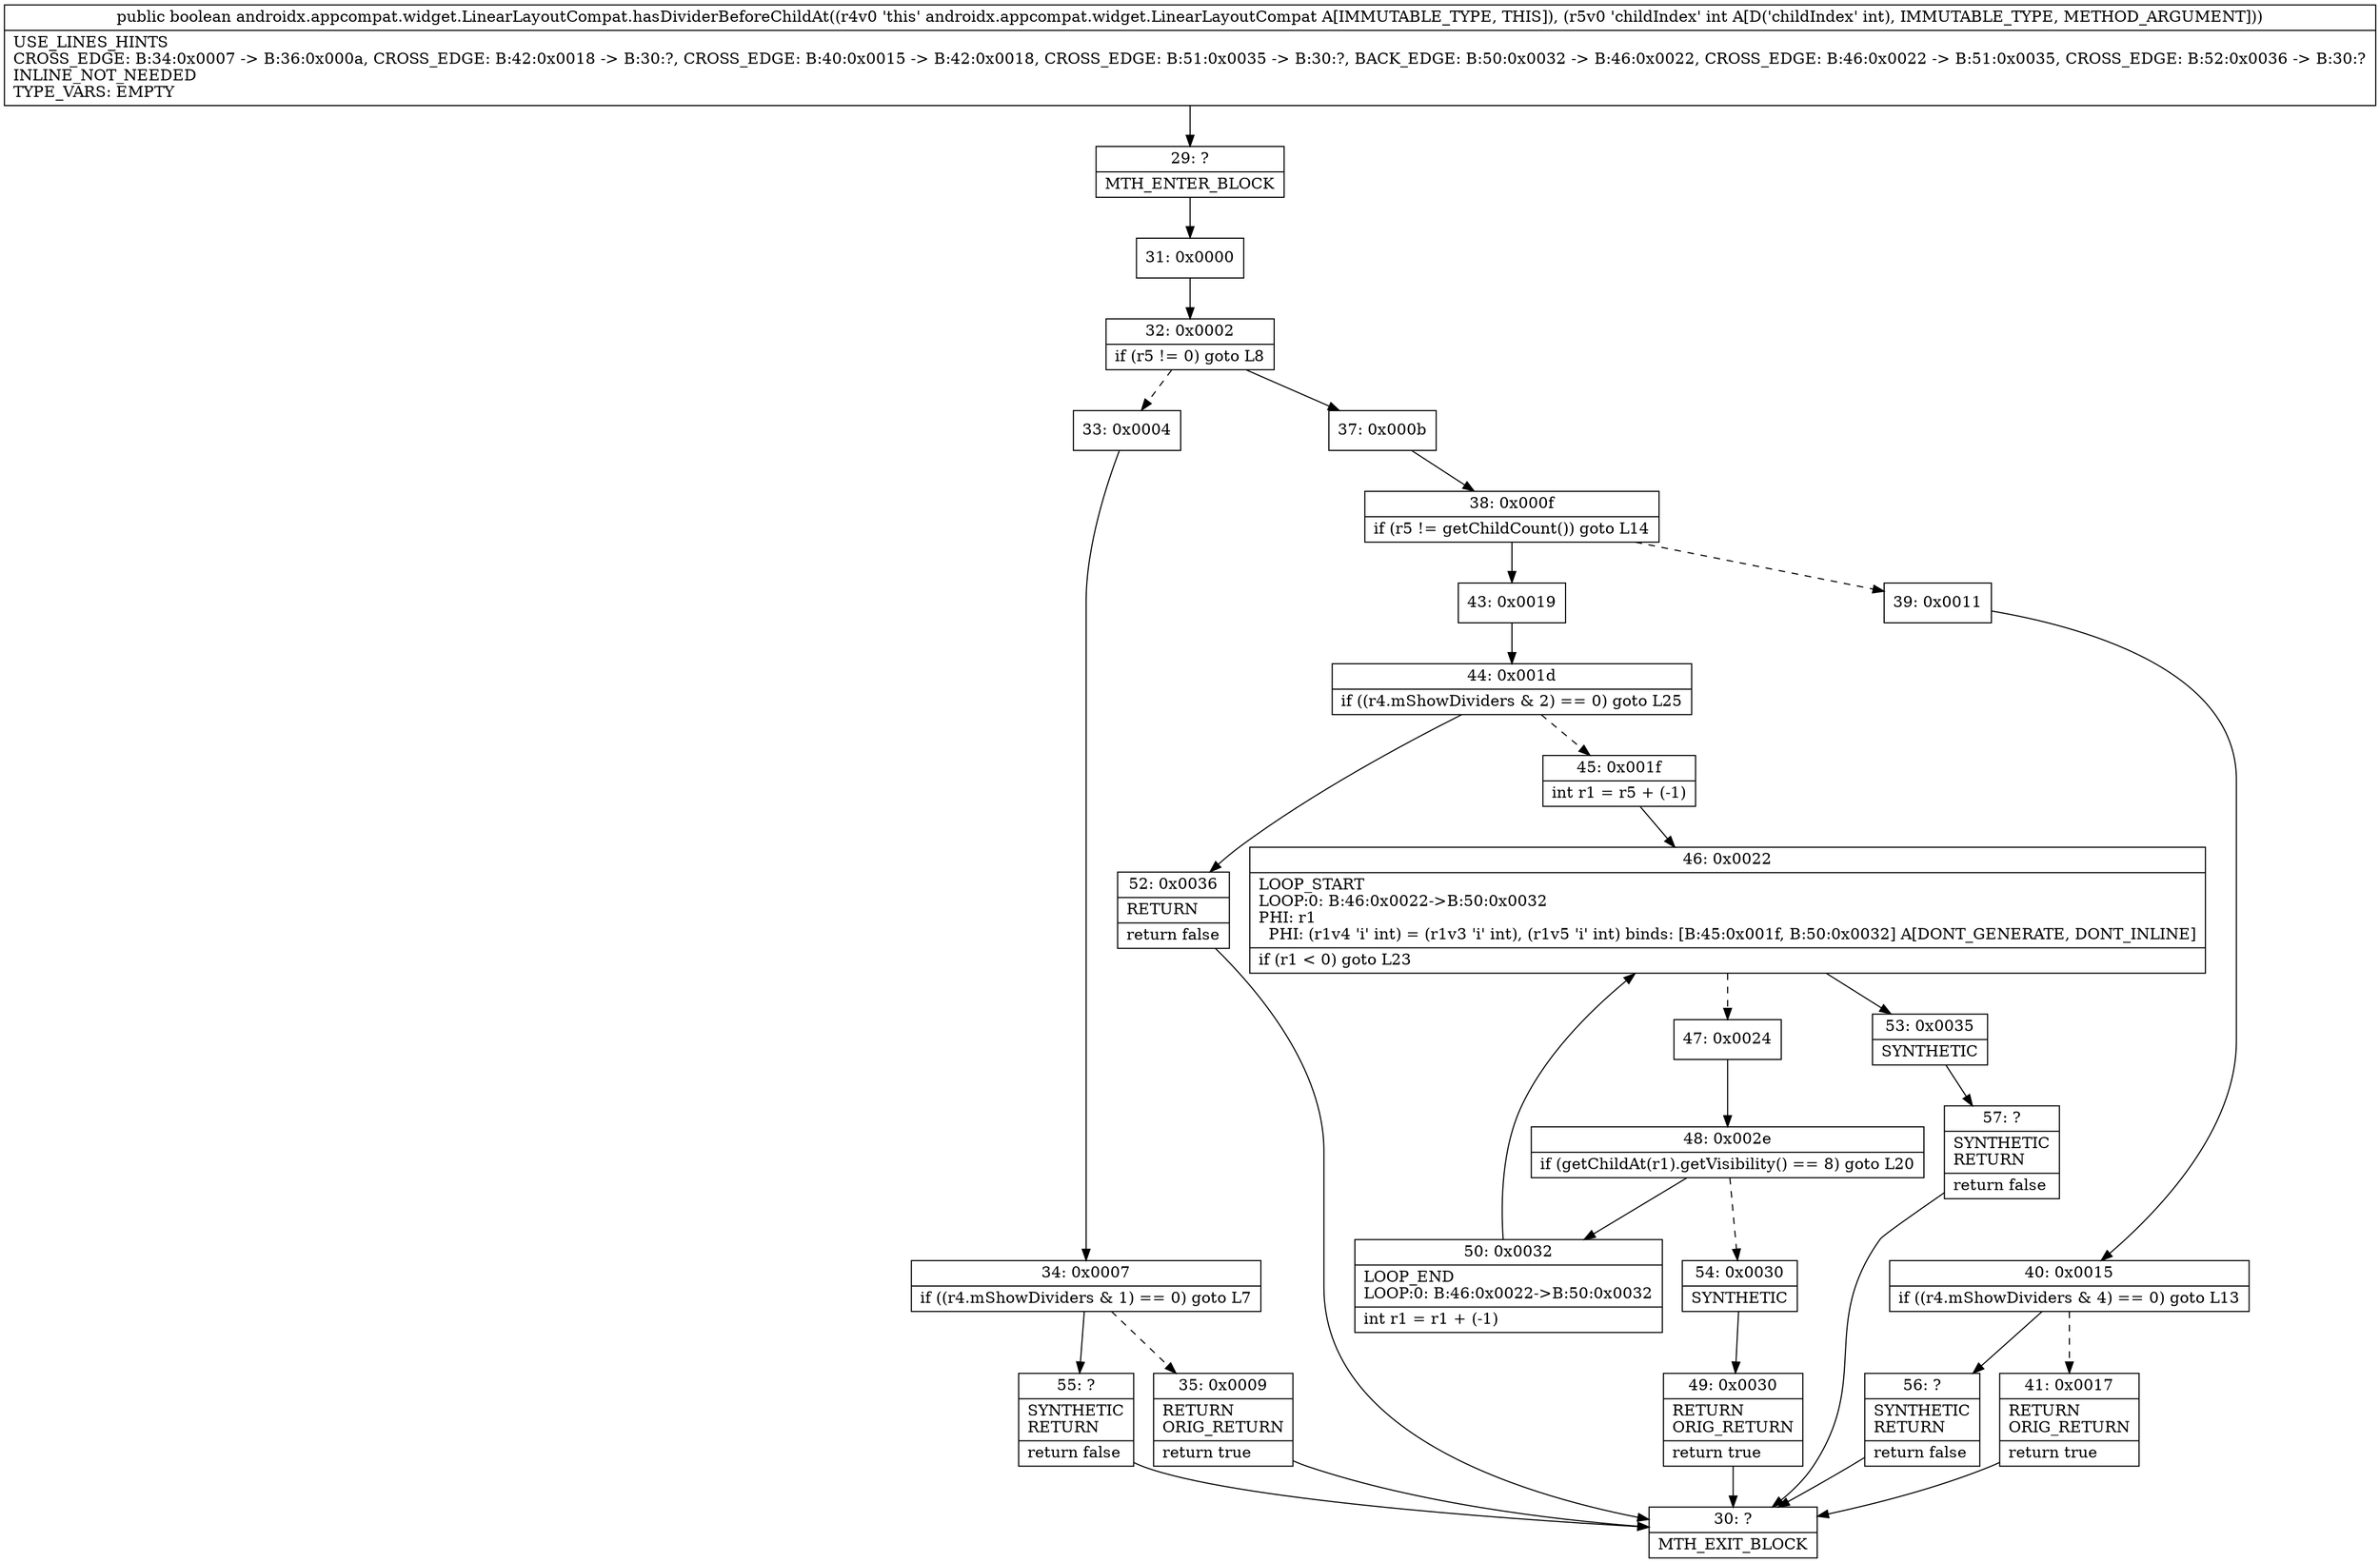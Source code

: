 digraph "CFG forandroidx.appcompat.widget.LinearLayoutCompat.hasDividerBeforeChildAt(I)Z" {
Node_29 [shape=record,label="{29\:\ ?|MTH_ENTER_BLOCK\l}"];
Node_31 [shape=record,label="{31\:\ 0x0000}"];
Node_32 [shape=record,label="{32\:\ 0x0002|if (r5 != 0) goto L8\l}"];
Node_33 [shape=record,label="{33\:\ 0x0004}"];
Node_34 [shape=record,label="{34\:\ 0x0007|if ((r4.mShowDividers & 1) == 0) goto L7\l}"];
Node_35 [shape=record,label="{35\:\ 0x0009|RETURN\lORIG_RETURN\l|return true\l}"];
Node_30 [shape=record,label="{30\:\ ?|MTH_EXIT_BLOCK\l}"];
Node_55 [shape=record,label="{55\:\ ?|SYNTHETIC\lRETURN\l|return false\l}"];
Node_37 [shape=record,label="{37\:\ 0x000b}"];
Node_38 [shape=record,label="{38\:\ 0x000f|if (r5 != getChildCount()) goto L14\l}"];
Node_39 [shape=record,label="{39\:\ 0x0011}"];
Node_40 [shape=record,label="{40\:\ 0x0015|if ((r4.mShowDividers & 4) == 0) goto L13\l}"];
Node_41 [shape=record,label="{41\:\ 0x0017|RETURN\lORIG_RETURN\l|return true\l}"];
Node_56 [shape=record,label="{56\:\ ?|SYNTHETIC\lRETURN\l|return false\l}"];
Node_43 [shape=record,label="{43\:\ 0x0019}"];
Node_44 [shape=record,label="{44\:\ 0x001d|if ((r4.mShowDividers & 2) == 0) goto L25\l}"];
Node_45 [shape=record,label="{45\:\ 0x001f|int r1 = r5 + (\-1)\l}"];
Node_46 [shape=record,label="{46\:\ 0x0022|LOOP_START\lLOOP:0: B:46:0x0022\-\>B:50:0x0032\lPHI: r1 \l  PHI: (r1v4 'i' int) = (r1v3 'i' int), (r1v5 'i' int) binds: [B:45:0x001f, B:50:0x0032] A[DONT_GENERATE, DONT_INLINE]\l|if (r1 \< 0) goto L23\l}"];
Node_47 [shape=record,label="{47\:\ 0x0024}"];
Node_48 [shape=record,label="{48\:\ 0x002e|if (getChildAt(r1).getVisibility() == 8) goto L20\l}"];
Node_50 [shape=record,label="{50\:\ 0x0032|LOOP_END\lLOOP:0: B:46:0x0022\-\>B:50:0x0032\l|int r1 = r1 + (\-1)\l}"];
Node_54 [shape=record,label="{54\:\ 0x0030|SYNTHETIC\l}"];
Node_49 [shape=record,label="{49\:\ 0x0030|RETURN\lORIG_RETURN\l|return true\l}"];
Node_53 [shape=record,label="{53\:\ 0x0035|SYNTHETIC\l}"];
Node_57 [shape=record,label="{57\:\ ?|SYNTHETIC\lRETURN\l|return false\l}"];
Node_52 [shape=record,label="{52\:\ 0x0036|RETURN\l|return false\l}"];
MethodNode[shape=record,label="{public boolean androidx.appcompat.widget.LinearLayoutCompat.hasDividerBeforeChildAt((r4v0 'this' androidx.appcompat.widget.LinearLayoutCompat A[IMMUTABLE_TYPE, THIS]), (r5v0 'childIndex' int A[D('childIndex' int), IMMUTABLE_TYPE, METHOD_ARGUMENT]))  | USE_LINES_HINTS\lCROSS_EDGE: B:34:0x0007 \-\> B:36:0x000a, CROSS_EDGE: B:42:0x0018 \-\> B:30:?, CROSS_EDGE: B:40:0x0015 \-\> B:42:0x0018, CROSS_EDGE: B:51:0x0035 \-\> B:30:?, BACK_EDGE: B:50:0x0032 \-\> B:46:0x0022, CROSS_EDGE: B:46:0x0022 \-\> B:51:0x0035, CROSS_EDGE: B:52:0x0036 \-\> B:30:?\lINLINE_NOT_NEEDED\lTYPE_VARS: EMPTY\l}"];
MethodNode -> Node_29;Node_29 -> Node_31;
Node_31 -> Node_32;
Node_32 -> Node_33[style=dashed];
Node_32 -> Node_37;
Node_33 -> Node_34;
Node_34 -> Node_35[style=dashed];
Node_34 -> Node_55;
Node_35 -> Node_30;
Node_55 -> Node_30;
Node_37 -> Node_38;
Node_38 -> Node_39[style=dashed];
Node_38 -> Node_43;
Node_39 -> Node_40;
Node_40 -> Node_41[style=dashed];
Node_40 -> Node_56;
Node_41 -> Node_30;
Node_56 -> Node_30;
Node_43 -> Node_44;
Node_44 -> Node_45[style=dashed];
Node_44 -> Node_52;
Node_45 -> Node_46;
Node_46 -> Node_47[style=dashed];
Node_46 -> Node_53;
Node_47 -> Node_48;
Node_48 -> Node_50;
Node_48 -> Node_54[style=dashed];
Node_50 -> Node_46;
Node_54 -> Node_49;
Node_49 -> Node_30;
Node_53 -> Node_57;
Node_57 -> Node_30;
Node_52 -> Node_30;
}

